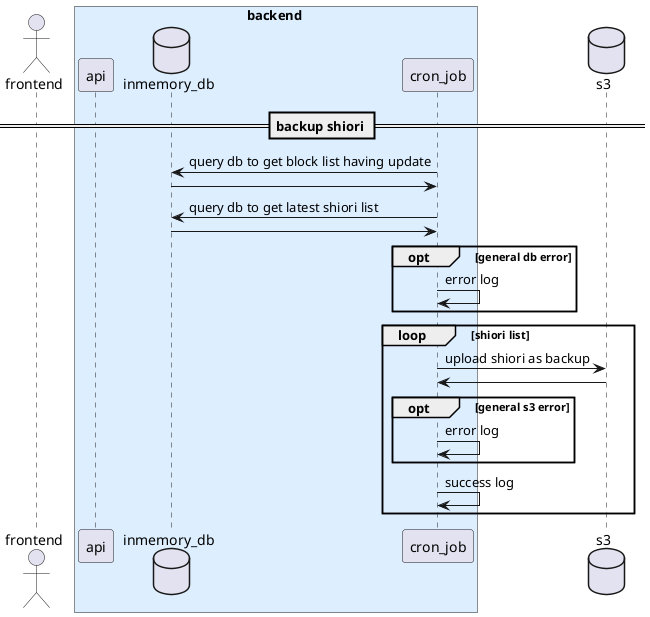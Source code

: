 @startuml

actor frontend as fe
box backend #ddeeff
participant api
database inmemory_db as db
participant cron_job as cron
end box
database s3 as s3

== backup shiori ==

cron -> db: query db to get block list having update
db -> cron:

cron -> db: query db to get latest shiori list
db -> cron:

opt general db error
  cron -> cron: error log
end opt

loop shiori list
  cron -> s3: upload shiori as backup
  s3 -> cron:

  opt general s3 error
    cron -> cron: error log
  end opt

  cron -> cron: success log
end loop

@enduml
